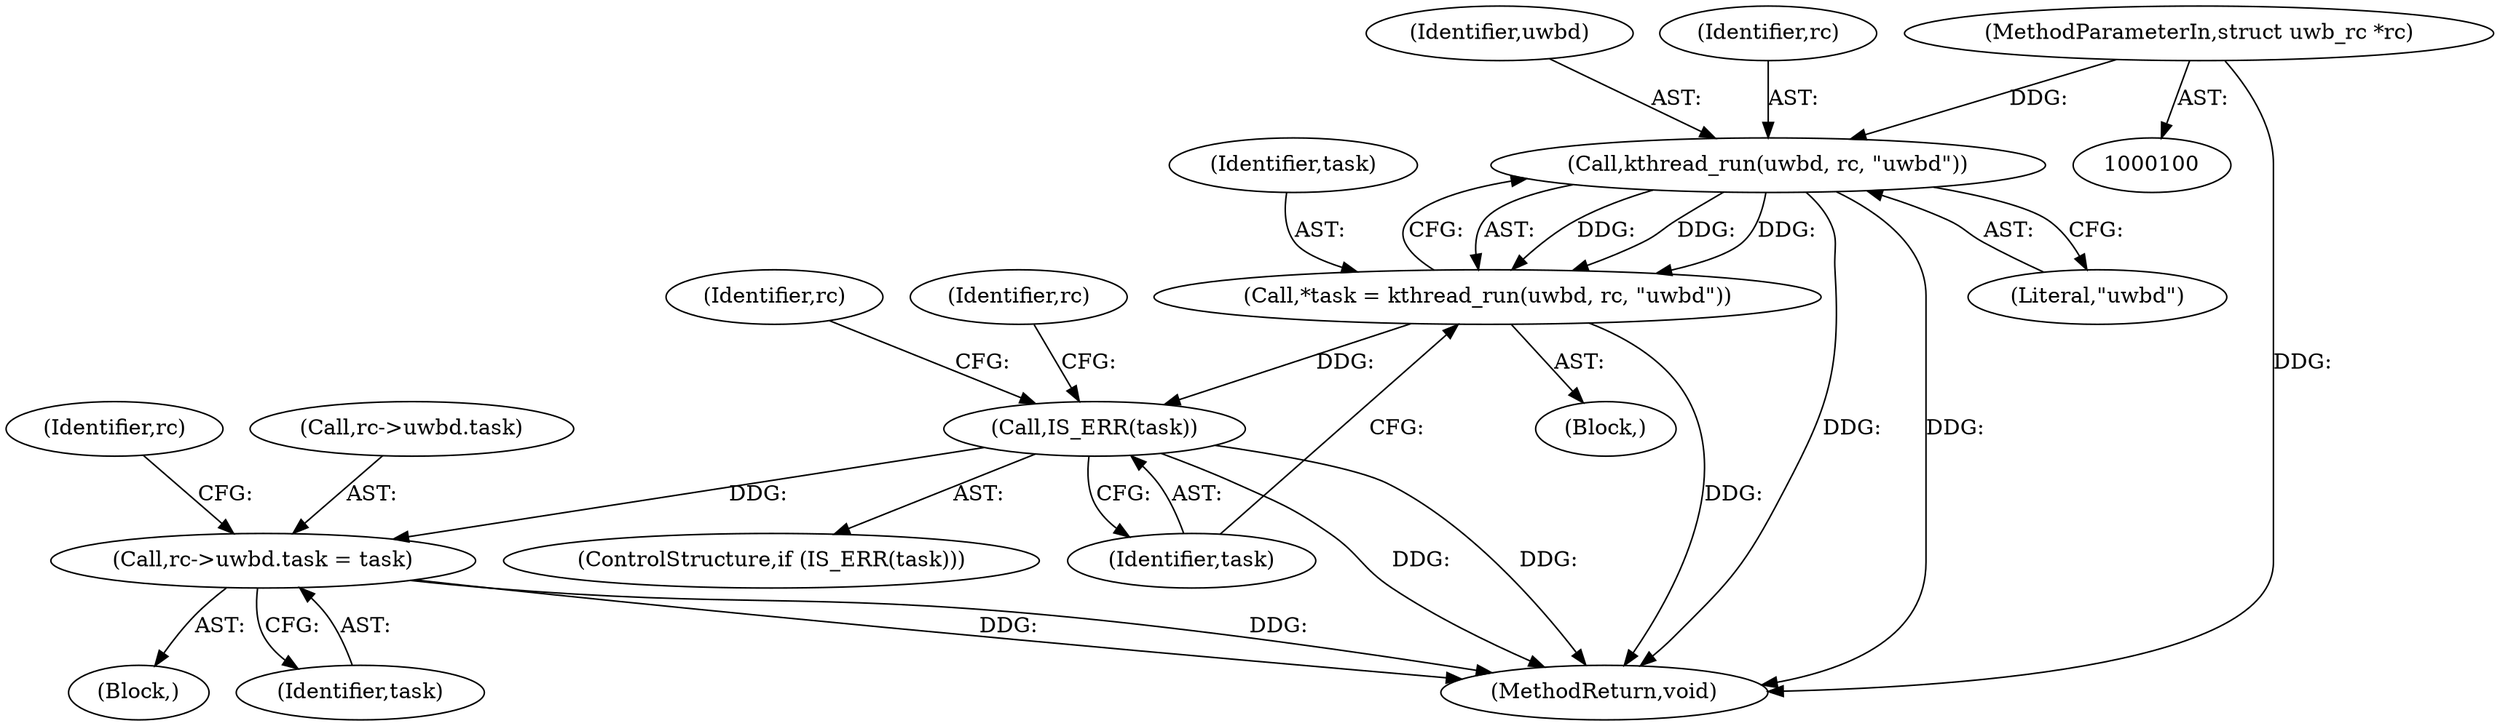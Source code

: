 digraph "0_linux_bbf26183b7a6236ba602f4d6a2f7cade35bba043@API" {
"1000106" [label="(Call,kthread_run(uwbd, rc, \"uwbd\"))"];
"1000101" [label="(MethodParameterIn,struct uwb_rc *rc)"];
"1000104" [label="(Call,*task = kthread_run(uwbd, rc, \"uwbd\"))"];
"1000111" [label="(Call,IS_ERR(task))"];
"1000123" [label="(Call,rc->uwbd.task = task)"];
"1000110" [label="(ControlStructure,if (IS_ERR(task)))"];
"1000122" [label="(Block,)"];
"1000102" [label="(Block,)"];
"1000104" [label="(Call,*task = kthread_run(uwbd, rc, \"uwbd\"))"];
"1000143" [label="(MethodReturn,void)"];
"1000107" [label="(Identifier,uwbd)"];
"1000109" [label="(Literal,\"uwbd\")"];
"1000111" [label="(Call,IS_ERR(task))"];
"1000106" [label="(Call,kthread_run(uwbd, rc, \"uwbd\"))"];
"1000117" [label="(Identifier,rc)"];
"1000129" [label="(Identifier,task)"];
"1000124" [label="(Call,rc->uwbd.task)"];
"1000101" [label="(MethodParameterIn,struct uwb_rc *rc)"];
"1000108" [label="(Identifier,rc)"];
"1000112" [label="(Identifier,task)"];
"1000105" [label="(Identifier,task)"];
"1000126" [label="(Identifier,rc)"];
"1000123" [label="(Call,rc->uwbd.task = task)"];
"1000133" [label="(Identifier,rc)"];
"1000106" -> "1000104"  [label="AST: "];
"1000106" -> "1000109"  [label="CFG: "];
"1000107" -> "1000106"  [label="AST: "];
"1000108" -> "1000106"  [label="AST: "];
"1000109" -> "1000106"  [label="AST: "];
"1000104" -> "1000106"  [label="CFG: "];
"1000106" -> "1000143"  [label="DDG: "];
"1000106" -> "1000143"  [label="DDG: "];
"1000106" -> "1000104"  [label="DDG: "];
"1000106" -> "1000104"  [label="DDG: "];
"1000106" -> "1000104"  [label="DDG: "];
"1000101" -> "1000106"  [label="DDG: "];
"1000101" -> "1000100"  [label="AST: "];
"1000101" -> "1000143"  [label="DDG: "];
"1000104" -> "1000102"  [label="AST: "];
"1000105" -> "1000104"  [label="AST: "];
"1000112" -> "1000104"  [label="CFG: "];
"1000104" -> "1000143"  [label="DDG: "];
"1000104" -> "1000111"  [label="DDG: "];
"1000111" -> "1000110"  [label="AST: "];
"1000111" -> "1000112"  [label="CFG: "];
"1000112" -> "1000111"  [label="AST: "];
"1000117" -> "1000111"  [label="CFG: "];
"1000126" -> "1000111"  [label="CFG: "];
"1000111" -> "1000143"  [label="DDG: "];
"1000111" -> "1000143"  [label="DDG: "];
"1000111" -> "1000123"  [label="DDG: "];
"1000123" -> "1000122"  [label="AST: "];
"1000123" -> "1000129"  [label="CFG: "];
"1000124" -> "1000123"  [label="AST: "];
"1000129" -> "1000123"  [label="AST: "];
"1000133" -> "1000123"  [label="CFG: "];
"1000123" -> "1000143"  [label="DDG: "];
"1000123" -> "1000143"  [label="DDG: "];
}
